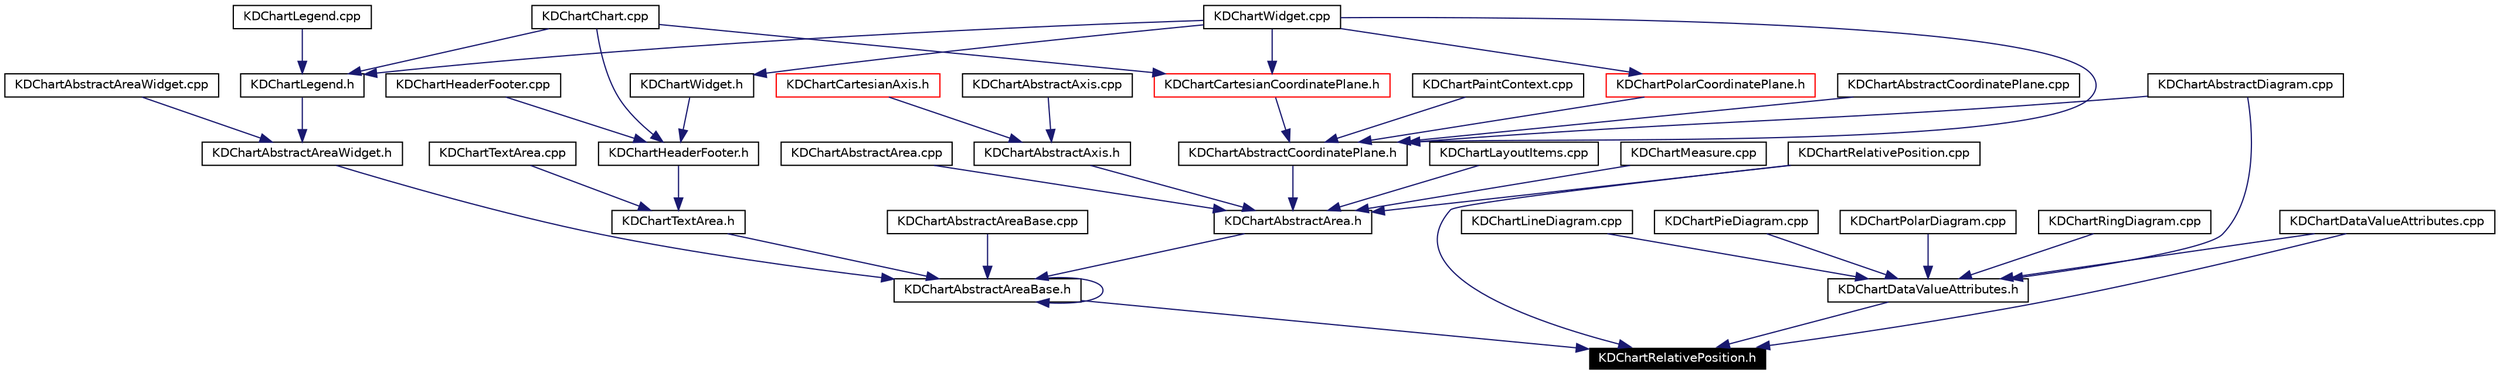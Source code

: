 digraph G
{
  edge [fontname="Helvetica",fontsize=10,labelfontname="Helvetica",labelfontsize=10];
  node [fontname="Helvetica",fontsize=10,shape=record];
  Node2793 [label="KDChartRelativePosition.h",height=0.2,width=0.4,color="white", fillcolor="black", style="filled" fontcolor="white"];
  Node2794 -> Node2793 [color="midnightblue",fontsize=10,style="solid",fontname="Helvetica"];
  Node2794 [label="KDChartAbstractAreaBase.h",height=0.2,width=0.4,color="black",URL="$_k_d_chart_abstract_area_base_8h.html"];
  Node2795 -> Node2794 [color="midnightblue",fontsize=10,style="solid",fontname="Helvetica"];
  Node2795 [label="KDChartAbstractArea.h",height=0.2,width=0.4,color="black",URL="$_k_d_chart_abstract_area_8h.html"];
  Node2796 -> Node2795 [color="midnightblue",fontsize=10,style="solid",fontname="Helvetica"];
  Node2796 [label="KDChartAbstractArea.cpp",height=0.2,width=0.4,color="black",URL="$_k_d_chart_abstract_area_8cpp.html"];
  Node2797 -> Node2795 [color="midnightblue",fontsize=10,style="solid",fontname="Helvetica"];
  Node2797 [label="KDChartAbstractAxis.h",height=0.2,width=0.4,color="black",URL="$_k_d_chart_abstract_axis_8h.html"];
  Node2798 -> Node2797 [color="midnightblue",fontsize=10,style="solid",fontname="Helvetica"];
  Node2798 [label="KDChartAbstractAxis.cpp",height=0.2,width=0.4,color="black",URL="$_k_d_chart_abstract_axis_8cpp.html"];
  Node2799 -> Node2797 [color="midnightblue",fontsize=10,style="solid",fontname="Helvetica"];
  Node2799 [label="KDChartCartesianAxis.h",height=0.2,width=0.4,color="red",URL="$_k_d_chart_cartesian_axis_8h.html"];
  Node2810 -> Node2795 [color="midnightblue",fontsize=10,style="solid",fontname="Helvetica"];
  Node2810 [label="KDChartAbstractCoordinatePlane.h",height=0.2,width=0.4,color="black",URL="$_k_d_chart_abstract_coordinate_plane_8h.html"];
  Node2811 -> Node2810 [color="midnightblue",fontsize=10,style="solid",fontname="Helvetica"];
  Node2811 [label="KDChartCartesianCoordinatePlane.h",height=0.2,width=0.4,color="red",URL="$_k_d_chart_cartesian_coordinate_plane_8h.html"];
  Node2808 -> Node2811 [color="midnightblue",fontsize=10,style="solid",fontname="Helvetica"];
  Node2808 [label="KDChartChart.cpp",height=0.2,width=0.4,color="black",URL="$_k_d_chart_chart_8cpp.html"];
  Node2806 -> Node2811 [color="midnightblue",fontsize=10,style="solid",fontname="Helvetica"];
  Node2806 [label="KDChartWidget.cpp",height=0.2,width=0.4,color="black",URL="$_k_d_chart_widget_8cpp.html"];
  Node2812 -> Node2810 [color="midnightblue",fontsize=10,style="solid",fontname="Helvetica"];
  Node2812 [label="KDChartAbstractCoordinatePlane.cpp",height=0.2,width=0.4,color="black",URL="$_k_d_chart_abstract_coordinate_plane_8cpp.html"];
  Node2813 -> Node2810 [color="midnightblue",fontsize=10,style="solid",fontname="Helvetica"];
  Node2813 [label="KDChartAbstractDiagram.cpp",height=0.2,width=0.4,color="black",URL="$_k_d_chart_abstract_diagram_8cpp.html"];
  Node2814 -> Node2810 [color="midnightblue",fontsize=10,style="solid",fontname="Helvetica"];
  Node2814 [label="KDChartPolarCoordinatePlane.h",height=0.2,width=0.4,color="red",URL="$_k_d_chart_polar_coordinate_plane_8h.html"];
  Node2806 -> Node2814 [color="midnightblue",fontsize=10,style="solid",fontname="Helvetica"];
  Node2826 -> Node2810 [color="midnightblue",fontsize=10,style="solid",fontname="Helvetica"];
  Node2826 [label="KDChartPaintContext.cpp",height=0.2,width=0.4,color="black",URL="$_k_d_chart_paint_context_8cpp.html"];
  Node2806 -> Node2810 [color="midnightblue",fontsize=10,style="solid",fontname="Helvetica"];
  Node2827 -> Node2795 [color="midnightblue",fontsize=10,style="solid",fontname="Helvetica"];
  Node2827 [label="KDChartLayoutItems.cpp",height=0.2,width=0.4,color="black",URL="$_k_d_chart_layout_items_8cpp.html"];
  Node2828 -> Node2795 [color="midnightblue",fontsize=10,style="solid",fontname="Helvetica"];
  Node2828 [label="KDChartMeasure.cpp",height=0.2,width=0.4,color="black",URL="$_k_d_chart_measure_8cpp.html"];
  Node2829 -> Node2795 [color="midnightblue",fontsize=10,style="solid",fontname="Helvetica"];
  Node2829 [label="KDChartRelativePosition.cpp",height=0.2,width=0.4,color="black",URL="$_k_d_chart_relative_position_8cpp.html"];
  Node2794 -> Node2794 [color="midnightblue",fontsize=10,style="solid",fontname="Helvetica"];
  Node2830 -> Node2794 [color="midnightblue",fontsize=10,style="solid",fontname="Helvetica"];
  Node2830 [label="KDChartAbstractAreaBase.cpp",height=0.2,width=0.4,color="black",URL="$_k_d_chart_abstract_area_base_8cpp.html"];
  Node2831 -> Node2794 [color="midnightblue",fontsize=10,style="solid",fontname="Helvetica"];
  Node2831 [label="KDChartAbstractAreaWidget.h",height=0.2,width=0.4,color="black",URL="$_k_d_chart_abstract_area_widget_8h.html"];
  Node2832 -> Node2831 [color="midnightblue",fontsize=10,style="solid",fontname="Helvetica"];
  Node2832 [label="KDChartAbstractAreaWidget.cpp",height=0.2,width=0.4,color="black",URL="$_k_d_chart_abstract_area_widget_8cpp.html"];
  Node2833 -> Node2831 [color="midnightblue",fontsize=10,style="solid",fontname="Helvetica"];
  Node2833 [label="KDChartLegend.h",height=0.2,width=0.4,color="black",URL="$_k_d_chart_legend_8h.html"];
  Node2808 -> Node2833 [color="midnightblue",fontsize=10,style="solid",fontname="Helvetica"];
  Node2834 -> Node2833 [color="midnightblue",fontsize=10,style="solid",fontname="Helvetica"];
  Node2834 [label="KDChartLegend.cpp",height=0.2,width=0.4,color="black",URL="$_k_d_chart_legend_8cpp.html"];
  Node2806 -> Node2833 [color="midnightblue",fontsize=10,style="solid",fontname="Helvetica"];
  Node2835 -> Node2794 [color="midnightblue",fontsize=10,style="solid",fontname="Helvetica"];
  Node2835 [label="KDChartTextArea.h",height=0.2,width=0.4,color="black",URL="$_k_d_chart_text_area_8h.html"];
  Node2836 -> Node2835 [color="midnightblue",fontsize=10,style="solid",fontname="Helvetica"];
  Node2836 [label="KDChartHeaderFooter.h",height=0.2,width=0.4,color="black",URL="$_k_d_chart_header_footer_8h.html"];
  Node2808 -> Node2836 [color="midnightblue",fontsize=10,style="solid",fontname="Helvetica"];
  Node2837 -> Node2836 [color="midnightblue",fontsize=10,style="solid",fontname="Helvetica"];
  Node2837 [label="KDChartHeaderFooter.cpp",height=0.2,width=0.4,color="black",URL="$_k_d_chart_header_footer_8cpp.html"];
  Node2838 -> Node2836 [color="midnightblue",fontsize=10,style="solid",fontname="Helvetica"];
  Node2838 [label="KDChartWidget.h",height=0.2,width=0.4,color="black",URL="$_k_d_chart_widget_8h.html"];
  Node2806 -> Node2838 [color="midnightblue",fontsize=10,style="solid",fontname="Helvetica"];
  Node2839 -> Node2835 [color="midnightblue",fontsize=10,style="solid",fontname="Helvetica"];
  Node2839 [label="KDChartTextArea.cpp",height=0.2,width=0.4,color="black",URL="$_k_d_chart_text_area_8cpp.html"];
  Node2840 -> Node2793 [color="midnightblue",fontsize=10,style="solid",fontname="Helvetica"];
  Node2840 [label="KDChartDataValueAttributes.h",height=0.2,width=0.4,color="black",URL="$_k_d_chart_data_value_attributes_8h.html"];
  Node2813 -> Node2840 [color="midnightblue",fontsize=10,style="solid",fontname="Helvetica"];
  Node2841 -> Node2840 [color="midnightblue",fontsize=10,style="solid",fontname="Helvetica"];
  Node2841 [label="KDChartDataValueAttributes.cpp",height=0.2,width=0.4,color="black",URL="$_k_d_chart_data_value_attributes_8cpp.html"];
  Node2805 -> Node2840 [color="midnightblue",fontsize=10,style="solid",fontname="Helvetica"];
  Node2805 [label="KDChartLineDiagram.cpp",height=0.2,width=0.4,color="black",URL="$_k_d_chart_line_diagram_8cpp.html"];
  Node2819 -> Node2840 [color="midnightblue",fontsize=10,style="solid",fontname="Helvetica"];
  Node2819 [label="KDChartPieDiagram.cpp",height=0.2,width=0.4,color="black",URL="$_k_d_chart_pie_diagram_8cpp.html"];
  Node2825 -> Node2840 [color="midnightblue",fontsize=10,style="solid",fontname="Helvetica"];
  Node2825 [label="KDChartPolarDiagram.cpp",height=0.2,width=0.4,color="black",URL="$_k_d_chart_polar_diagram_8cpp.html"];
  Node2821 -> Node2840 [color="midnightblue",fontsize=10,style="solid",fontname="Helvetica"];
  Node2821 [label="KDChartRingDiagram.cpp",height=0.2,width=0.4,color="black",URL="$_k_d_chart_ring_diagram_8cpp.html"];
  Node2841 -> Node2793 [color="midnightblue",fontsize=10,style="solid",fontname="Helvetica"];
  Node2829 -> Node2793 [color="midnightblue",fontsize=10,style="solid",fontname="Helvetica"];
}
